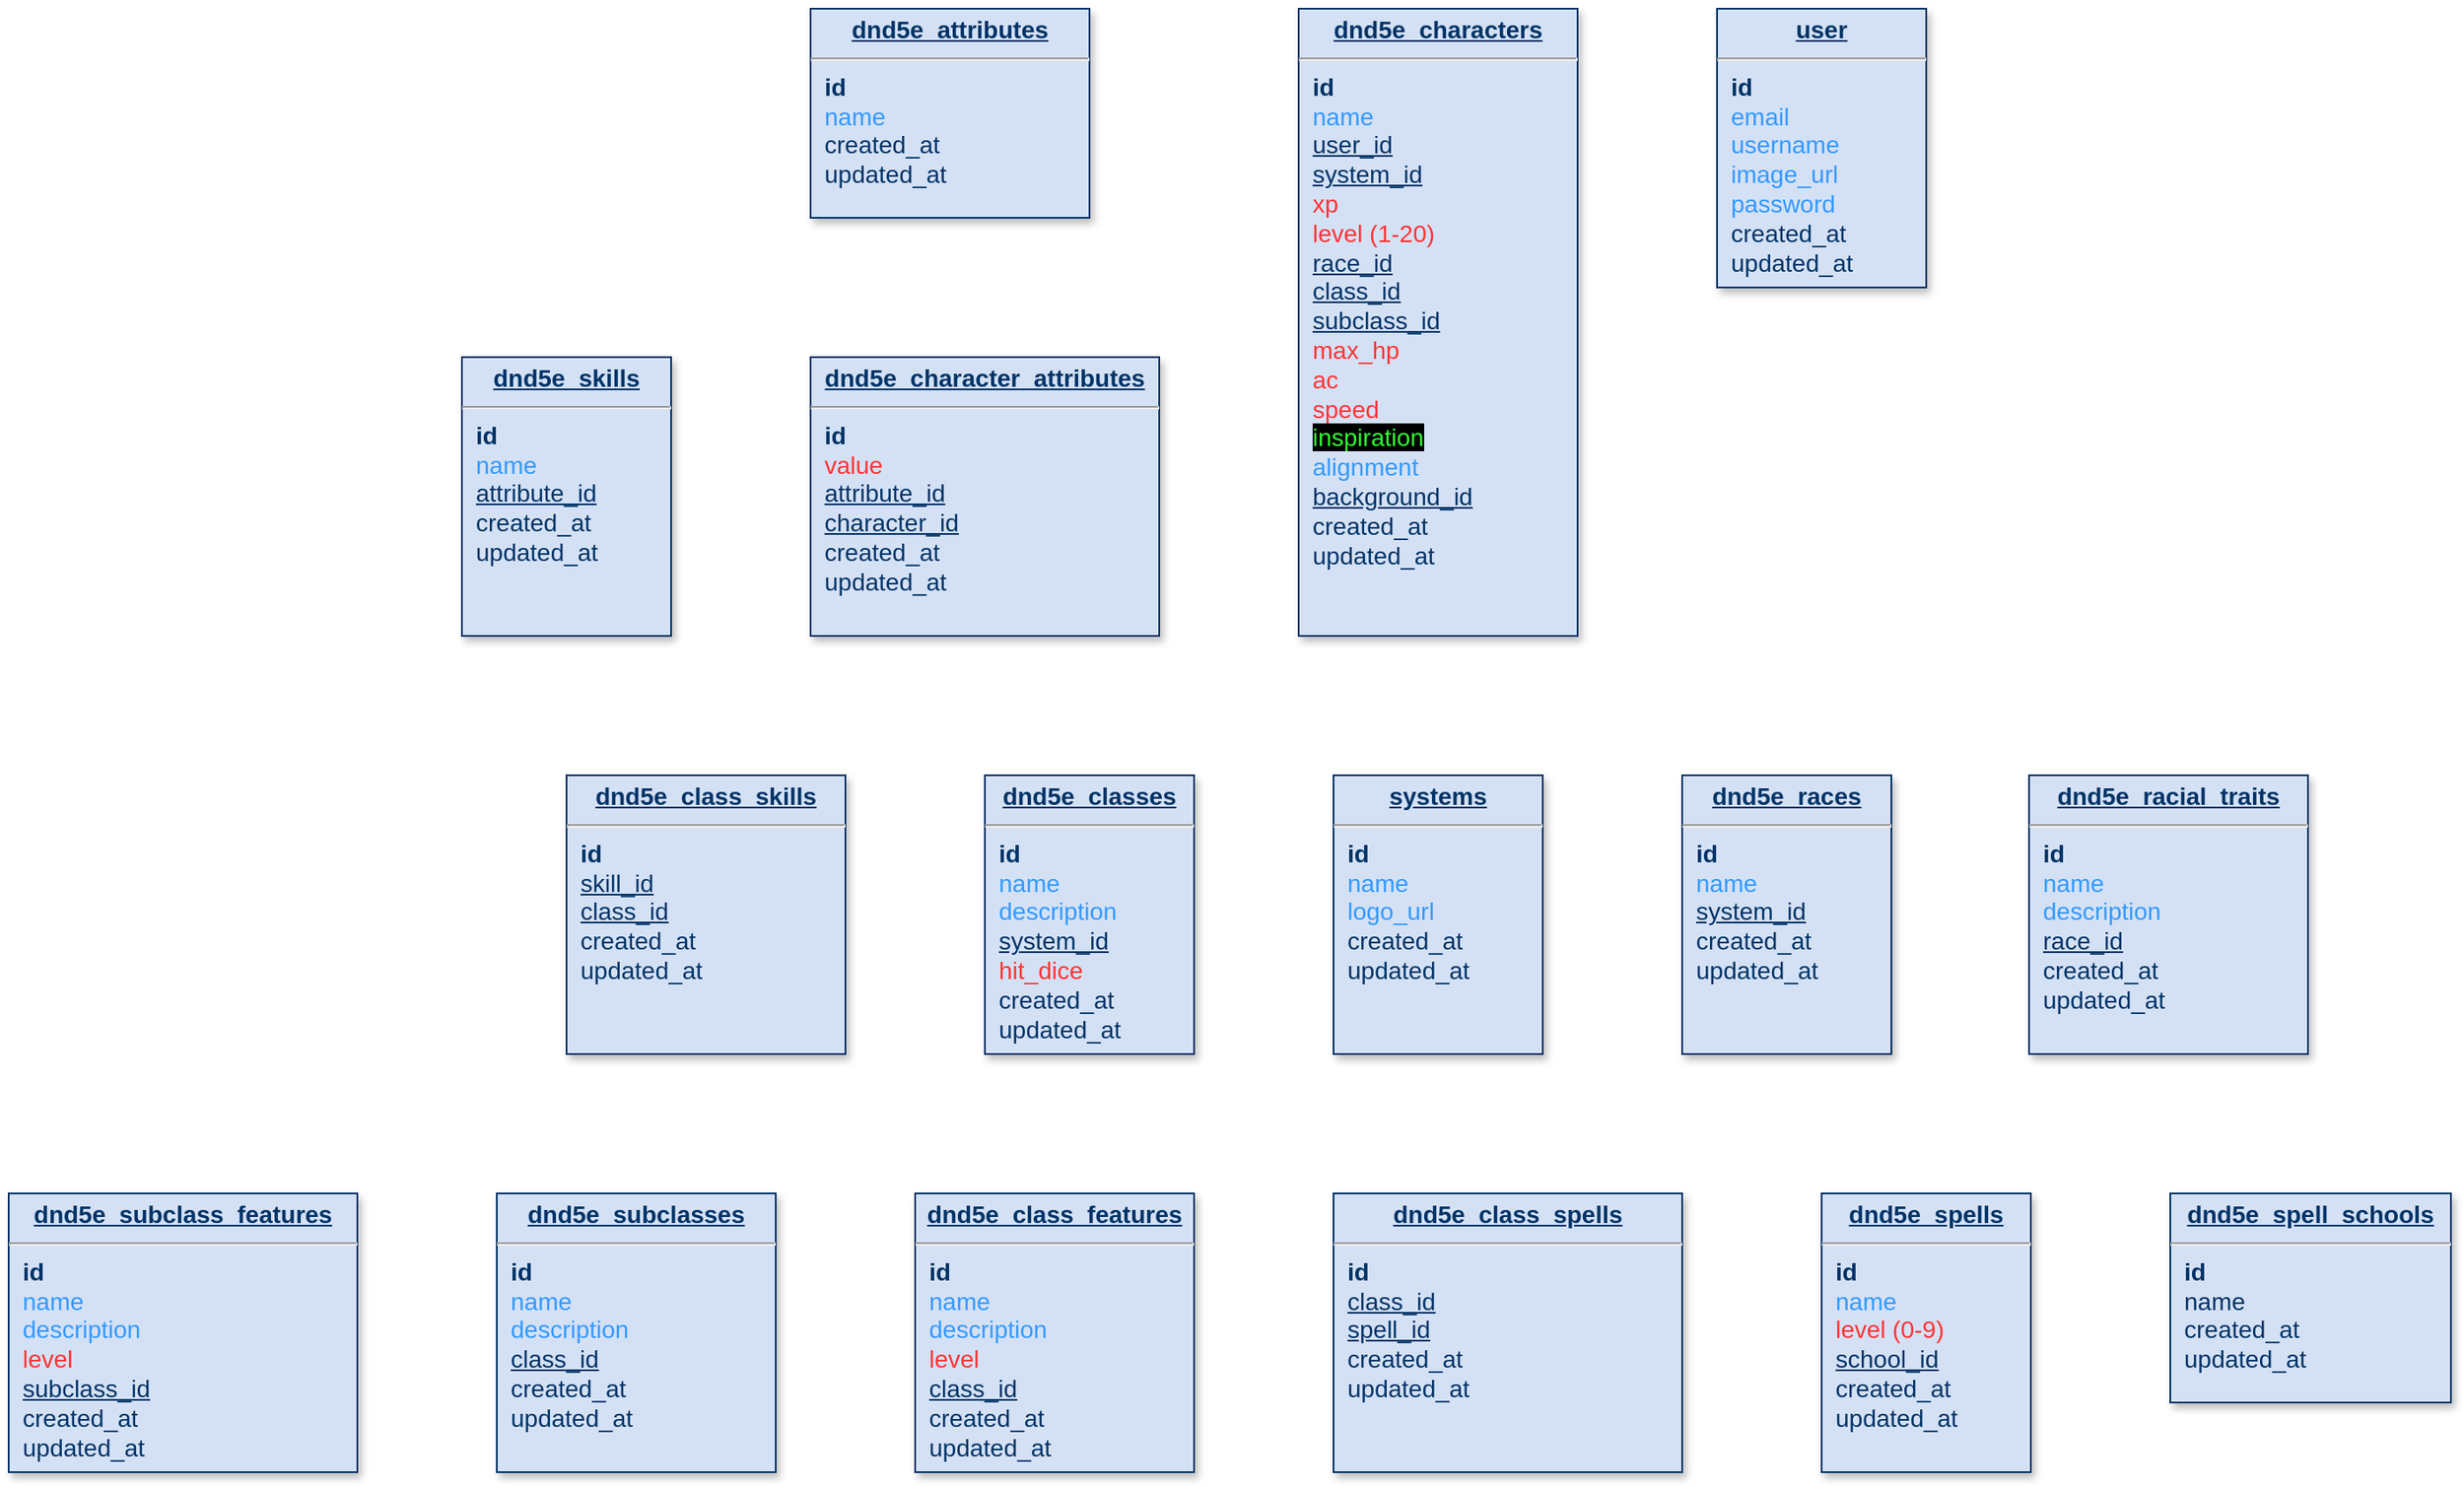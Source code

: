 <mxfile version="21.3.8" type="github">
  <diagram name="Page-1" id="efa7a0a1-bf9b-a30e-e6df-94a7791c09e9">
    <mxGraphModel dx="1899" dy="1054" grid="1" gridSize="5" guides="1" tooltips="1" connect="1" arrows="1" fold="1" page="1" pageScale="1" pageWidth="826" pageHeight="1169" background="none" math="0" shadow="0">
      <root>
        <mxCell id="0" />
        <mxCell id="1" parent="0" />
        <mxCell id="22" value="&lt;p style=&quot;margin: 4px 0px 0px; text-align: center; text-decoration: underline; font-size: 14px;&quot;&gt;&lt;strong style=&quot;&quot;&gt;&lt;font style=&quot;font-size: 14px;&quot;&gt;user&lt;/font&gt;&lt;/strong&gt;&lt;/p&gt;&lt;hr style=&quot;font-size: 14px;&quot;&gt;&lt;p style=&quot;margin: 0px 0px 0px 8px; font-size: 14px;&quot;&gt;&lt;b&gt;&lt;font style=&quot;font-size: 14px;&quot;&gt;id&lt;/font&gt;&lt;/b&gt;&lt;/p&gt;&lt;p style=&quot;margin: 0px 0px 0px 8px; font-size: 14px;&quot;&gt;&lt;font color=&quot;#3399ff&quot; style=&quot;font-size: 14px;&quot;&gt;email&lt;/font&gt;&lt;/p&gt;&lt;p style=&quot;margin: 0px 0px 0px 8px; font-size: 14px;&quot;&gt;&lt;font color=&quot;#3399ff&quot; style=&quot;font-size: 14px;&quot;&gt;username&lt;/font&gt;&lt;/p&gt;&lt;p style=&quot;margin: 0px 0px 0px 8px; font-size: 14px;&quot;&gt;&lt;font color=&quot;#3399ff&quot; style=&quot;font-size: 14px;&quot;&gt;image_url&lt;/font&gt;&lt;/p&gt;&lt;p style=&quot;margin: 0px 0px 0px 8px; font-size: 14px;&quot;&gt;&lt;font color=&quot;#3399ff&quot; style=&quot;font-size: 14px;&quot;&gt;password&lt;/font&gt;&lt;/p&gt;&lt;p style=&quot;margin: 0px 0px 0px 8px; font-size: 14px;&quot;&gt;&lt;font style=&quot;font-size: 14px;&quot;&gt;created_at&lt;/font&gt;&lt;/p&gt;&lt;p style=&quot;margin: 0px 0px 0px 8px; font-size: 14px;&quot;&gt;&lt;font style=&quot;font-size: 14px;&quot;&gt;updated_at&lt;/font&gt;&lt;br&gt;&lt;/p&gt;" style="verticalAlign=top;align=left;overflow=fill;fontSize=12;fontFamily=Helvetica;html=1;strokeColor=#003366;shadow=1;fillColor=#D4E1F5;fontColor=#003366" parent="1" vertex="1">
          <mxGeometry x="1020" y="40" width="120" height="160" as="geometry" />
        </mxCell>
        <mxCell id="K69NbA-3mkRU7eXwuRx7-114" value="&lt;p style=&quot;margin: 4px 0px 0px; text-align: center; text-decoration: underline; font-size: 14px;&quot;&gt;&lt;b style=&quot;&quot;&gt;&lt;font style=&quot;font-size: 14px;&quot;&gt;dnd5e_characters&lt;/font&gt;&lt;/b&gt;&lt;/p&gt;&lt;hr style=&quot;font-size: 14px;&quot;&gt;&lt;p style=&quot;margin: 0px 0px 0px 8px; font-size: 14px;&quot;&gt;&lt;b&gt;&lt;font style=&quot;font-size: 14px;&quot;&gt;id&lt;/font&gt;&lt;/b&gt;&lt;/p&gt;&lt;p style=&quot;margin: 0px 0px 0px 8px; font-size: 14px;&quot;&gt;&lt;font color=&quot;#3399ff&quot; style=&quot;font-size: 14px;&quot;&gt;name&lt;/font&gt;&lt;/p&gt;&lt;p style=&quot;margin: 0px 0px 0px 8px; font-size: 14px;&quot;&gt;&lt;u&gt;user_id&lt;/u&gt;&lt;/p&gt;&lt;p style=&quot;margin: 0px 0px 0px 8px; font-size: 14px;&quot;&gt;&lt;/p&gt;&lt;p style=&quot;margin: 0px 0px 0px 8px; font-size: 14px;&quot;&gt;&lt;u&gt;system_id&lt;/u&gt;&lt;/p&gt;&lt;p style=&quot;margin: 0px 0px 0px 8px; font-size: 14px;&quot;&gt;&lt;font color=&quot;#ff3333&quot;&gt;xp&lt;/font&gt;&lt;/p&gt;&lt;p style=&quot;margin: 0px 0px 0px 8px; font-size: 14px;&quot;&gt;&lt;font color=&quot;#ff3333&quot; style=&quot;font-size: 14px;&quot;&gt;level (1-20)&lt;/font&gt;&lt;/p&gt;&lt;p style=&quot;margin: 0px 0px 0px 8px; font-size: 14px;&quot;&gt;&lt;u&gt;race_id&lt;/u&gt;&lt;/p&gt;&lt;p style=&quot;margin: 0px 0px 0px 8px; font-size: 14px;&quot;&gt;&lt;u&gt;class_id&lt;/u&gt;&lt;/p&gt;&lt;p style=&quot;margin: 0px 0px 0px 8px; font-size: 14px;&quot;&gt;&lt;u&gt;subclass_id&lt;/u&gt;&lt;/p&gt;&lt;p style=&quot;margin: 0px 0px 0px 8px; font-size: 14px;&quot;&gt;&lt;font color=&quot;#ff3333&quot;&gt;max_hp&lt;/font&gt;&lt;/p&gt;&lt;p style=&quot;margin: 0px 0px 0px 8px; font-size: 14px;&quot;&gt;&lt;font color=&quot;#ff3333&quot;&gt;ac&lt;/font&gt;&lt;/p&gt;&lt;p style=&quot;margin: 0px 0px 0px 8px; font-size: 14px;&quot;&gt;&lt;font color=&quot;#ff3333&quot;&gt;speed&lt;/font&gt;&lt;/p&gt;&lt;p style=&quot;margin: 0px 0px 0px 8px; font-size: 14px;&quot;&gt;&lt;font style=&quot;background-color: rgb(0, 0, 0);&quot; color=&quot;#33ff33&quot;&gt;inspiration&lt;/font&gt;&lt;/p&gt;&lt;p style=&quot;margin: 0px 0px 0px 8px; font-size: 14px;&quot;&gt;&lt;font color=&quot;#3399ff&quot;&gt;alignment&lt;/font&gt;&lt;/p&gt;&lt;p style=&quot;margin: 0px 0px 0px 8px; font-size: 14px;&quot;&gt;&lt;u&gt;background_id&lt;/u&gt;&lt;/p&gt;&lt;p style=&quot;margin: 0px 0px 0px 8px; font-size: 14px;&quot;&gt;&lt;font style=&quot;font-size: 14px;&quot;&gt;created_at&lt;/font&gt;&lt;/p&gt;&lt;p style=&quot;margin: 0px 0px 0px 8px; font-size: 14px;&quot;&gt;&lt;font style=&quot;font-size: 14px;&quot;&gt;updated_at&lt;/font&gt;&lt;br&gt;&lt;/p&gt;" style="verticalAlign=top;align=left;overflow=fill;fontSize=12;fontFamily=Helvetica;html=1;strokeColor=#003366;shadow=1;fillColor=#D4E1F5;fontColor=#003366" parent="1" vertex="1">
          <mxGeometry x="780" y="40" width="160" height="360" as="geometry" />
        </mxCell>
        <mxCell id="K69NbA-3mkRU7eXwuRx7-145" value="&lt;p style=&quot;margin: 4px 0px 0px; text-align: center; text-decoration: underline; font-size: 14px;&quot;&gt;&lt;strong style=&quot;&quot;&gt;&lt;font style=&quot;font-size: 14px;&quot;&gt;systems&lt;/font&gt;&lt;/strong&gt;&lt;/p&gt;&lt;hr style=&quot;font-size: 14px;&quot;&gt;&lt;p style=&quot;margin: 0px 0px 0px 8px; font-size: 14px;&quot;&gt;&lt;b&gt;&lt;font style=&quot;font-size: 14px;&quot;&gt;id&lt;/font&gt;&lt;/b&gt;&lt;/p&gt;&lt;p style=&quot;margin: 0px 0px 0px 8px; font-size: 14px;&quot;&gt;&lt;font color=&quot;#3399ff&quot;&gt;name&lt;/font&gt;&lt;/p&gt;&lt;p style=&quot;margin: 0px 0px 0px 8px; font-size: 14px;&quot;&gt;&lt;font color=&quot;#3399ff&quot;&gt;logo_url&lt;/font&gt;&lt;/p&gt;&lt;p style=&quot;margin: 0px 0px 0px 8px; font-size: 14px;&quot;&gt;&lt;font style=&quot;font-size: 14px;&quot;&gt;created_at&lt;/font&gt;&lt;/p&gt;&lt;p style=&quot;margin: 0px 0px 0px 8px; font-size: 14px;&quot;&gt;&lt;font style=&quot;font-size: 14px;&quot;&gt;updated_at&lt;/font&gt;&lt;br&gt;&lt;/p&gt;" style="verticalAlign=top;align=left;overflow=fill;fontSize=12;fontFamily=Helvetica;html=1;strokeColor=#003366;shadow=1;fillColor=#D4E1F5;fontColor=#003366" parent="1" vertex="1">
          <mxGeometry x="800" y="480" width="120" height="160" as="geometry" />
        </mxCell>
        <mxCell id="K69NbA-3mkRU7eXwuRx7-147" value="&lt;p style=&quot;margin: 4px 0px 0px; text-align: center; text-decoration: underline; font-size: 14px;&quot;&gt;&lt;strong style=&quot;&quot;&gt;&lt;font style=&quot;font-size: 14px;&quot;&gt;dnd5e_races&lt;/font&gt;&lt;/strong&gt;&lt;/p&gt;&lt;hr style=&quot;font-size: 14px;&quot;&gt;&lt;p style=&quot;margin: 0px 0px 0px 8px; font-size: 14px;&quot;&gt;&lt;b&gt;&lt;font style=&quot;font-size: 14px;&quot;&gt;id&lt;/font&gt;&lt;/b&gt;&lt;/p&gt;&lt;p style=&quot;margin: 0px 0px 0px 8px; font-size: 14px;&quot;&gt;&lt;font color=&quot;#3399ff&quot;&gt;name&lt;/font&gt;&lt;/p&gt;&lt;p style=&quot;margin: 0px 0px 0px 8px; font-size: 14px;&quot;&gt;&lt;u&gt;system_id&lt;/u&gt;&lt;/p&gt;&lt;p style=&quot;margin: 0px 0px 0px 8px; font-size: 14px;&quot;&gt;&lt;font style=&quot;font-size: 14px;&quot;&gt;created_at&lt;/font&gt;&lt;/p&gt;&lt;p style=&quot;margin: 0px 0px 0px 8px; font-size: 14px;&quot;&gt;&lt;font style=&quot;font-size: 14px;&quot;&gt;updated_at&lt;/font&gt;&lt;br&gt;&lt;/p&gt;" style="verticalAlign=top;align=left;overflow=fill;fontSize=12;fontFamily=Helvetica;html=1;strokeColor=#003366;shadow=1;fillColor=#D4E1F5;fontColor=#003366" parent="1" vertex="1">
          <mxGeometry x="1000" y="480" width="120" height="160" as="geometry" />
        </mxCell>
        <mxCell id="K69NbA-3mkRU7eXwuRx7-166" value="&lt;p style=&quot;margin: 4px 0px 0px; text-align: center; text-decoration: underline; font-size: 14px;&quot;&gt;&lt;strong style=&quot;&quot;&gt;&lt;font style=&quot;font-size: 14px;&quot;&gt;dnd5e_racial_traits&lt;/font&gt;&lt;/strong&gt;&lt;/p&gt;&lt;hr style=&quot;font-size: 14px;&quot;&gt;&lt;p style=&quot;margin: 0px 0px 0px 8px; font-size: 14px;&quot;&gt;&lt;b&gt;&lt;font style=&quot;font-size: 14px;&quot;&gt;id&lt;/font&gt;&lt;/b&gt;&lt;/p&gt;&lt;p style=&quot;margin: 0px 0px 0px 8px; font-size: 14px;&quot;&gt;&lt;font color=&quot;#3399ff&quot;&gt;name&lt;/font&gt;&lt;/p&gt;&lt;p style=&quot;margin: 0px 0px 0px 8px; font-size: 14px;&quot;&gt;&lt;font color=&quot;#3399ff&quot;&gt;description&lt;/font&gt;&lt;/p&gt;&lt;p style=&quot;margin: 0px 0px 0px 8px; font-size: 14px;&quot;&gt;&lt;u&gt;race_id&lt;/u&gt;&lt;/p&gt;&lt;p style=&quot;margin: 0px 0px 0px 8px; font-size: 14px;&quot;&gt;&lt;font style=&quot;font-size: 14px;&quot;&gt;created_at&lt;/font&gt;&lt;/p&gt;&lt;p style=&quot;margin: 0px 0px 0px 8px; font-size: 14px;&quot;&gt;&lt;font style=&quot;font-size: 14px;&quot;&gt;updated_at&lt;/font&gt;&lt;br&gt;&lt;/p&gt;" style="verticalAlign=top;align=left;overflow=fill;fontSize=12;fontFamily=Helvetica;html=1;strokeColor=#003366;shadow=1;fillColor=#D4E1F5;fontColor=#003366" parent="1" vertex="1">
          <mxGeometry x="1199" y="480" width="160" height="160" as="geometry" />
        </mxCell>
        <mxCell id="K69NbA-3mkRU7eXwuRx7-168" value="&lt;p style=&quot;margin: 4px 0px 0px; text-align: center; text-decoration: underline; font-size: 14px;&quot;&gt;&lt;strong style=&quot;&quot;&gt;&lt;font style=&quot;font-size: 14px;&quot;&gt;dnd5e_classes&lt;/font&gt;&lt;/strong&gt;&lt;/p&gt;&lt;hr style=&quot;font-size: 14px;&quot;&gt;&lt;p style=&quot;margin: 0px 0px 0px 8px; font-size: 14px;&quot;&gt;&lt;b&gt;&lt;font style=&quot;font-size: 14px;&quot;&gt;id&lt;/font&gt;&lt;/b&gt;&lt;/p&gt;&lt;p style=&quot;margin: 0px 0px 0px 8px; font-size: 14px;&quot;&gt;&lt;font color=&quot;#3399ff&quot;&gt;name&lt;/font&gt;&lt;/p&gt;&lt;p style=&quot;margin: 0px 0px 0px 8px; font-size: 14px;&quot;&gt;&lt;font color=&quot;#3399ff&quot;&gt;description&lt;/font&gt;&lt;/p&gt;&lt;p style=&quot;margin: 0px 0px 0px 8px; font-size: 14px;&quot;&gt;&lt;u&gt;system_id&lt;/u&gt;&lt;/p&gt;&lt;p style=&quot;margin: 0px 0px 0px 8px; font-size: 14px;&quot;&gt;&lt;font color=&quot;#ff3333&quot;&gt;hit_dice&lt;/font&gt;&lt;/p&gt;&lt;p style=&quot;margin: 0px 0px 0px 8px; font-size: 14px;&quot;&gt;&lt;font style=&quot;font-size: 14px;&quot;&gt;created_at&lt;/font&gt;&lt;/p&gt;&lt;p style=&quot;margin: 0px 0px 0px 8px; font-size: 14px;&quot;&gt;&lt;font style=&quot;font-size: 14px;&quot;&gt;updated_at&lt;/font&gt;&lt;br&gt;&lt;/p&gt;" style="verticalAlign=top;align=left;overflow=fill;fontSize=12;fontFamily=Helvetica;html=1;strokeColor=#003366;shadow=1;fillColor=#D4E1F5;fontColor=#003366" parent="1" vertex="1">
          <mxGeometry x="600" y="480" width="120" height="160" as="geometry" />
        </mxCell>
        <mxCell id="K69NbA-3mkRU7eXwuRx7-170" value="&lt;p style=&quot;margin: 4px 0px 0px; text-align: center; text-decoration: underline; font-size: 14px;&quot;&gt;&lt;strong style=&quot;&quot;&gt;&lt;font style=&quot;font-size: 14px;&quot;&gt;dnd5e_subclasses&lt;/font&gt;&lt;/strong&gt;&lt;/p&gt;&lt;hr style=&quot;font-size: 14px;&quot;&gt;&lt;p style=&quot;margin: 0px 0px 0px 8px; font-size: 14px;&quot;&gt;&lt;b&gt;&lt;font style=&quot;font-size: 14px;&quot;&gt;id&lt;/font&gt;&lt;/b&gt;&lt;/p&gt;&lt;p style=&quot;margin: 0px 0px 0px 8px; font-size: 14px;&quot;&gt;&lt;font color=&quot;#3399ff&quot;&gt;name&lt;/font&gt;&lt;/p&gt;&lt;p style=&quot;margin: 0px 0px 0px 8px; font-size: 14px;&quot;&gt;&lt;font color=&quot;#3399ff&quot;&gt;description&lt;/font&gt;&lt;/p&gt;&lt;p style=&quot;margin: 0px 0px 0px 8px; font-size: 14px;&quot;&gt;&lt;u&gt;class_id&lt;/u&gt;&lt;/p&gt;&lt;p style=&quot;margin: 0px 0px 0px 8px; font-size: 14px;&quot;&gt;&lt;font style=&quot;font-size: 14px;&quot;&gt;created_at&lt;/font&gt;&lt;/p&gt;&lt;p style=&quot;margin: 0px 0px 0px 8px; font-size: 14px;&quot;&gt;&lt;font style=&quot;font-size: 14px;&quot;&gt;updated_at&lt;/font&gt;&lt;br&gt;&lt;/p&gt;" style="verticalAlign=top;align=left;overflow=fill;fontSize=12;fontFamily=Helvetica;html=1;strokeColor=#003366;shadow=1;fillColor=#D4E1F5;fontColor=#003366" parent="1" vertex="1">
          <mxGeometry x="320" y="720" width="160" height="160" as="geometry" />
        </mxCell>
        <mxCell id="K69NbA-3mkRU7eXwuRx7-182" value="&lt;p style=&quot;margin: 4px 0px 0px; text-align: center; text-decoration: underline; font-size: 14px;&quot;&gt;&lt;strong style=&quot;&quot;&gt;&lt;font style=&quot;font-size: 14px;&quot;&gt;dnd5e_c&lt;/font&gt;&lt;/strong&gt;&lt;strong style=&quot;&quot;&gt;&lt;font style=&quot;font-size: 14px;&quot;&gt;lass_features&lt;/font&gt;&lt;/strong&gt;&lt;/p&gt;&lt;hr style=&quot;font-size: 14px;&quot;&gt;&lt;p style=&quot;margin: 0px 0px 0px 8px; font-size: 14px;&quot;&gt;&lt;b&gt;&lt;font style=&quot;font-size: 14px;&quot;&gt;id&lt;/font&gt;&lt;/b&gt;&lt;/p&gt;&lt;p style=&quot;margin: 0px 0px 0px 8px; font-size: 14px;&quot;&gt;&lt;span style=&quot;background-color: initial;&quot;&gt;&lt;font color=&quot;#3399ff&quot;&gt;name&lt;/font&gt;&lt;/span&gt;&lt;/p&gt;&lt;p style=&quot;margin: 0px 0px 0px 8px; font-size: 14px;&quot;&gt;&lt;span style=&quot;background-color: initial;&quot;&gt;&lt;font color=&quot;#3399ff&quot;&gt;description&lt;/font&gt;&lt;/span&gt;&lt;br&gt;&lt;/p&gt;&lt;p style=&quot;margin: 0px 0px 0px 8px; font-size: 14px;&quot;&gt;&lt;font color=&quot;#ff3333&quot;&gt;level&lt;/font&gt;&lt;/p&gt;&lt;p style=&quot;margin: 0px 0px 0px 8px; font-size: 14px;&quot;&gt;&lt;u&gt;class_id&lt;/u&gt;&lt;/p&gt;&lt;p style=&quot;margin: 0px 0px 0px 8px; font-size: 14px;&quot;&gt;&lt;font style=&quot;font-size: 14px;&quot;&gt;created_at&lt;/font&gt;&lt;/p&gt;&lt;p style=&quot;margin: 0px 0px 0px 8px; font-size: 14px;&quot;&gt;&lt;font style=&quot;font-size: 14px;&quot;&gt;updated_at&lt;/font&gt;&lt;br&gt;&lt;/p&gt;" style="verticalAlign=top;align=left;overflow=fill;fontSize=12;fontFamily=Helvetica;html=1;strokeColor=#003366;shadow=1;fillColor=#D4E1F5;fontColor=#003366" parent="1" vertex="1">
          <mxGeometry x="560" y="720" width="160" height="160" as="geometry" />
        </mxCell>
        <mxCell id="K69NbA-3mkRU7eXwuRx7-185" value="&lt;p style=&quot;margin: 4px 0px 0px; text-align: center; text-decoration: underline; font-size: 14px;&quot;&gt;&lt;strong style=&quot;&quot;&gt;&lt;font style=&quot;font-size: 14px;&quot;&gt;dnd5e_subclass_features&lt;/font&gt;&lt;/strong&gt;&lt;/p&gt;&lt;hr style=&quot;font-size: 14px;&quot;&gt;&lt;p style=&quot;margin: 0px 0px 0px 8px; font-size: 14px;&quot;&gt;&lt;b&gt;&lt;font style=&quot;font-size: 14px;&quot;&gt;id&lt;/font&gt;&lt;/b&gt;&lt;/p&gt;&lt;p style=&quot;margin: 0px 0px 0px 8px; font-size: 14px;&quot;&gt;&lt;span style=&quot;background-color: initial;&quot;&gt;&lt;font color=&quot;#3399ff&quot;&gt;name&lt;/font&gt;&lt;/span&gt;&lt;/p&gt;&lt;p style=&quot;margin: 0px 0px 0px 8px; font-size: 14px;&quot;&gt;&lt;span style=&quot;background-color: initial;&quot;&gt;&lt;font color=&quot;#3399ff&quot;&gt;description&lt;/font&gt;&lt;/span&gt;&lt;br&gt;&lt;/p&gt;&lt;p style=&quot;margin: 0px 0px 0px 8px; font-size: 14px;&quot;&gt;&lt;font color=&quot;#ff3333&quot;&gt;level&lt;/font&gt;&lt;/p&gt;&lt;p style=&quot;margin: 0px 0px 0px 8px; font-size: 14px;&quot;&gt;&lt;u&gt;subclass_id&lt;/u&gt;&lt;/p&gt;&lt;p style=&quot;margin: 0px 0px 0px 8px; font-size: 14px;&quot;&gt;&lt;font style=&quot;font-size: 14px;&quot;&gt;created_at&lt;/font&gt;&lt;/p&gt;&lt;p style=&quot;margin: 0px 0px 0px 8px; font-size: 14px;&quot;&gt;&lt;font style=&quot;font-size: 14px;&quot;&gt;updated_at&lt;/font&gt;&lt;br&gt;&lt;/p&gt;" style="verticalAlign=top;align=left;overflow=fill;fontSize=12;fontFamily=Helvetica;html=1;strokeColor=#003366;shadow=1;fillColor=#D4E1F5;fontColor=#003366" parent="1" vertex="1">
          <mxGeometry x="40" y="720" width="200" height="160" as="geometry" />
        </mxCell>
        <mxCell id="0DoMyBSLCRTshikXNoeW-23" value="&lt;p style=&quot;margin: 4px 0px 0px; text-align: center; text-decoration: underline; font-size: 14px;&quot;&gt;&lt;strong style=&quot;&quot;&gt;&lt;font style=&quot;font-size: 14px;&quot;&gt;dnd5e_skills&lt;/font&gt;&lt;/strong&gt;&lt;/p&gt;&lt;hr style=&quot;font-size: 14px;&quot;&gt;&lt;p style=&quot;margin: 0px 0px 0px 8px; font-size: 14px;&quot;&gt;&lt;b&gt;&lt;font style=&quot;font-size: 14px;&quot;&gt;id&lt;/font&gt;&lt;/b&gt;&lt;/p&gt;&lt;p style=&quot;margin: 0px 0px 0px 8px; font-size: 14px;&quot;&gt;&lt;font color=&quot;#3399ff&quot;&gt;name&lt;/font&gt;&lt;/p&gt;&lt;p style=&quot;margin: 0px 0px 0px 8px; font-size: 14px;&quot;&gt;&lt;u&gt;attribute_id&lt;/u&gt;&lt;br&gt;&lt;/p&gt;&lt;p style=&quot;margin: 0px 0px 0px 8px; font-size: 14px;&quot;&gt;&lt;span style=&quot;background-color: initial;&quot;&gt;created_at&lt;/span&gt;&lt;br&gt;&lt;/p&gt;&lt;p style=&quot;margin: 0px 0px 0px 8px; font-size: 14px;&quot;&gt;&lt;font style=&quot;font-size: 14px;&quot;&gt;updated_at&lt;/font&gt;&lt;br&gt;&lt;/p&gt;" style="verticalAlign=top;align=left;overflow=fill;fontSize=12;fontFamily=Helvetica;html=1;strokeColor=#003366;shadow=1;fillColor=#D4E1F5;fontColor=#003366" vertex="1" parent="1">
          <mxGeometry x="300" y="240" width="120" height="160" as="geometry" />
        </mxCell>
        <mxCell id="0DoMyBSLCRTshikXNoeW-24" style="edgeStyle=orthogonalEdgeStyle;rounded=0;orthogonalLoop=1;jettySize=auto;html=1;exitX=0.5;exitY=1;exitDx=0;exitDy=0;" edge="1" parent="1" source="0DoMyBSLCRTshikXNoeW-23" target="0DoMyBSLCRTshikXNoeW-23">
          <mxGeometry relative="1" as="geometry" />
        </mxCell>
        <mxCell id="0DoMyBSLCRTshikXNoeW-27" value="&lt;p style=&quot;margin: 4px 0px 0px; text-align: center; text-decoration: underline; font-size: 14px;&quot;&gt;&lt;strong style=&quot;&quot;&gt;&lt;font style=&quot;font-size: 14px;&quot;&gt;dnd5e_attributes&lt;/font&gt;&lt;/strong&gt;&lt;/p&gt;&lt;hr style=&quot;font-size: 14px;&quot;&gt;&lt;p style=&quot;margin: 0px 0px 0px 8px; font-size: 14px;&quot;&gt;&lt;b&gt;&lt;font style=&quot;font-size: 14px;&quot;&gt;id&lt;/font&gt;&lt;/b&gt;&lt;/p&gt;&lt;p style=&quot;margin: 0px 0px 0px 8px; font-size: 14px;&quot;&gt;&lt;font color=&quot;#3399ff&quot;&gt;name&lt;/font&gt;&lt;/p&gt;&lt;p style=&quot;margin: 0px 0px 0px 8px; font-size: 14px;&quot;&gt;&lt;span style=&quot;background-color: initial;&quot;&gt;created_at&lt;/span&gt;&lt;br&gt;&lt;/p&gt;&lt;p style=&quot;margin: 0px 0px 0px 8px; font-size: 14px;&quot;&gt;&lt;font style=&quot;font-size: 14px;&quot;&gt;updated_at&lt;/font&gt;&lt;br&gt;&lt;/p&gt;" style="verticalAlign=top;align=left;overflow=fill;fontSize=12;fontFamily=Helvetica;html=1;strokeColor=#003366;shadow=1;fillColor=#D4E1F5;fontColor=#003366" vertex="1" parent="1">
          <mxGeometry x="500" y="40" width="160" height="120" as="geometry" />
        </mxCell>
        <mxCell id="0DoMyBSLCRTshikXNoeW-28" value="&lt;p style=&quot;margin: 4px 0px 0px; text-align: center; text-decoration: underline; font-size: 14px;&quot;&gt;&lt;strong style=&quot;&quot;&gt;&lt;font style=&quot;font-size: 14px;&quot;&gt;dnd5e_character_attributes&lt;/font&gt;&lt;/strong&gt;&lt;/p&gt;&lt;hr style=&quot;font-size: 14px;&quot;&gt;&lt;p style=&quot;margin: 0px 0px 0px 8px; font-size: 14px;&quot;&gt;&lt;b&gt;&lt;font style=&quot;font-size: 14px;&quot;&gt;id&lt;/font&gt;&lt;/b&gt;&lt;/p&gt;&lt;p style=&quot;margin: 0px 0px 0px 8px; font-size: 14px;&quot;&gt;&lt;font color=&quot;#ff3333&quot;&gt;value&lt;/font&gt;&lt;/p&gt;&lt;p style=&quot;margin: 0px 0px 0px 8px; font-size: 14px;&quot;&gt;&lt;span style=&quot;background-color: initial;&quot;&gt;&lt;u&gt;attribute_id&lt;/u&gt;&lt;/span&gt;&lt;/p&gt;&lt;p style=&quot;margin: 0px 0px 0px 8px; font-size: 14px;&quot;&gt;&lt;span style=&quot;background-color: initial;&quot;&gt;&lt;u&gt;character_id&lt;/u&gt;&lt;/span&gt;&lt;/p&gt;&lt;p style=&quot;margin: 0px 0px 0px 8px; font-size: 14px;&quot;&gt;&lt;span style=&quot;background-color: initial;&quot;&gt;created_at&lt;/span&gt;&lt;br&gt;&lt;/p&gt;&lt;p style=&quot;margin: 0px 0px 0px 8px; font-size: 14px;&quot;&gt;&lt;font style=&quot;font-size: 14px;&quot;&gt;updated_at&lt;/font&gt;&lt;br&gt;&lt;/p&gt;" style="verticalAlign=top;align=left;overflow=fill;fontSize=12;fontFamily=Helvetica;html=1;strokeColor=#003366;shadow=1;fillColor=#D4E1F5;fontColor=#003366" vertex="1" parent="1">
          <mxGeometry x="500" y="240" width="200" height="160" as="geometry" />
        </mxCell>
        <mxCell id="0DoMyBSLCRTshikXNoeW-29" value="&lt;p style=&quot;margin: 4px 0px 0px; text-align: center; text-decoration: underline; font-size: 14px;&quot;&gt;&lt;strong style=&quot;&quot;&gt;&lt;font style=&quot;font-size: 14px;&quot;&gt;dnd5e_class_skills&lt;/font&gt;&lt;/strong&gt;&lt;/p&gt;&lt;hr style=&quot;font-size: 14px;&quot;&gt;&lt;p style=&quot;margin: 0px 0px 0px 8px; font-size: 14px;&quot;&gt;&lt;b&gt;&lt;font style=&quot;font-size: 14px;&quot;&gt;id&lt;/font&gt;&lt;/b&gt;&lt;/p&gt;&lt;p style=&quot;margin: 0px 0px 0px 8px; font-size: 14px;&quot;&gt;&lt;u style=&quot;background-color: initial;&quot;&gt;skill_id&lt;/u&gt;&lt;br&gt;&lt;/p&gt;&lt;p style=&quot;margin: 0px 0px 0px 8px; font-size: 14px;&quot;&gt;&lt;span style=&quot;background-color: initial;&quot;&gt;&lt;u&gt;class_id&lt;/u&gt;&lt;/span&gt;&lt;/p&gt;&lt;p style=&quot;margin: 0px 0px 0px 8px; font-size: 14px;&quot;&gt;&lt;span style=&quot;background-color: initial;&quot;&gt;created_at&lt;/span&gt;&lt;br&gt;&lt;/p&gt;&lt;p style=&quot;margin: 0px 0px 0px 8px; font-size: 14px;&quot;&gt;&lt;font style=&quot;font-size: 14px;&quot;&gt;updated_at&lt;/font&gt;&lt;br&gt;&lt;/p&gt;" style="verticalAlign=top;align=left;overflow=fill;fontSize=12;fontFamily=Helvetica;html=1;strokeColor=#003366;shadow=1;fillColor=#D4E1F5;fontColor=#003366" vertex="1" parent="1">
          <mxGeometry x="360" y="480" width="160" height="160" as="geometry" />
        </mxCell>
        <mxCell id="0DoMyBSLCRTshikXNoeW-30" value="&lt;p style=&quot;margin: 4px 0px 0px; text-align: center; text-decoration: underline; font-size: 14px;&quot;&gt;&lt;strong style=&quot;&quot;&gt;&lt;font style=&quot;font-size: 14px;&quot;&gt;dnd5e_spells&lt;/font&gt;&lt;/strong&gt;&lt;/p&gt;&lt;hr style=&quot;font-size: 14px;&quot;&gt;&lt;p style=&quot;margin: 0px 0px 0px 8px; font-size: 14px;&quot;&gt;&lt;b&gt;&lt;font style=&quot;font-size: 14px;&quot;&gt;id&lt;/font&gt;&lt;/b&gt;&lt;/p&gt;&lt;p style=&quot;margin: 0px 0px 0px 8px; font-size: 14px;&quot;&gt;&lt;font color=&quot;#3399ff&quot;&gt;name&lt;/font&gt;&lt;/p&gt;&lt;p style=&quot;margin: 0px 0px 0px 8px; font-size: 14px;&quot;&gt;&lt;font color=&quot;#ff3333&quot;&gt;level (0-9)&lt;/font&gt;&lt;/p&gt;&lt;p style=&quot;margin: 0px 0px 0px 8px; font-size: 14px;&quot;&gt;&lt;u&gt;school_id&lt;/u&gt;&lt;/p&gt;&lt;p style=&quot;margin: 0px 0px 0px 8px; font-size: 14px;&quot;&gt;&lt;span style=&quot;background-color: initial;&quot;&gt;created_at&lt;/span&gt;&lt;br&gt;&lt;/p&gt;&lt;p style=&quot;margin: 0px 0px 0px 8px; font-size: 14px;&quot;&gt;&lt;font style=&quot;font-size: 14px;&quot;&gt;updated_at&lt;/font&gt;&lt;br&gt;&lt;/p&gt;" style="verticalAlign=top;align=left;overflow=fill;fontSize=12;fontFamily=Helvetica;html=1;strokeColor=#003366;shadow=1;fillColor=#D4E1F5;fontColor=#003366" vertex="1" parent="1">
          <mxGeometry x="1080" y="720" width="120" height="160" as="geometry" />
        </mxCell>
        <mxCell id="0DoMyBSLCRTshikXNoeW-31" value="&lt;p style=&quot;margin: 4px 0px 0px; text-align: center; text-decoration: underline; font-size: 14px;&quot;&gt;&lt;strong style=&quot;&quot;&gt;&lt;font style=&quot;font-size: 14px;&quot;&gt;dnd5e_spell_schools&lt;/font&gt;&lt;/strong&gt;&lt;/p&gt;&lt;hr style=&quot;font-size: 14px;&quot;&gt;&lt;p style=&quot;margin: 0px 0px 0px 8px; font-size: 14px;&quot;&gt;&lt;b&gt;&lt;font style=&quot;font-size: 14px;&quot;&gt;id&lt;/font&gt;&lt;/b&gt;&lt;/p&gt;&lt;p style=&quot;margin: 0px 0px 0px 8px; font-size: 14px;&quot;&gt;name&lt;/p&gt;&lt;p style=&quot;margin: 0px 0px 0px 8px; font-size: 14px;&quot;&gt;&lt;span style=&quot;background-color: initial;&quot;&gt;created_at&lt;/span&gt;&lt;br&gt;&lt;/p&gt;&lt;p style=&quot;margin: 0px 0px 0px 8px; font-size: 14px;&quot;&gt;&lt;font style=&quot;font-size: 14px;&quot;&gt;updated_at&lt;/font&gt;&lt;br&gt;&lt;/p&gt;" style="verticalAlign=top;align=left;overflow=fill;fontSize=12;fontFamily=Helvetica;html=1;strokeColor=#003366;shadow=1;fillColor=#D4E1F5;fontColor=#003366" vertex="1" parent="1">
          <mxGeometry x="1280" y="720" width="161" height="120" as="geometry" />
        </mxCell>
        <mxCell id="0DoMyBSLCRTshikXNoeW-33" value="&lt;p style=&quot;margin: 4px 0px 0px; text-align: center; text-decoration: underline; font-size: 14px;&quot;&gt;&lt;strong style=&quot;&quot;&gt;&lt;font style=&quot;font-size: 14px;&quot;&gt;dnd5e_class_spells&lt;/font&gt;&lt;/strong&gt;&lt;/p&gt;&lt;hr style=&quot;font-size: 14px;&quot;&gt;&lt;p style=&quot;margin: 0px 0px 0px 8px; font-size: 14px;&quot;&gt;&lt;b&gt;&lt;font style=&quot;font-size: 14px;&quot;&gt;id&lt;/font&gt;&lt;/b&gt;&lt;/p&gt;&lt;p style=&quot;margin: 0px 0px 0px 8px; font-size: 14px;&quot;&gt;&lt;u style=&quot;background-color: initial;&quot;&gt;class_id&lt;/u&gt;&lt;br&gt;&lt;/p&gt;&lt;p style=&quot;margin: 0px 0px 0px 8px; font-size: 14px;&quot;&gt;&lt;span style=&quot;background-color: initial;&quot;&gt;&lt;u&gt;spell_id&lt;/u&gt;&lt;/span&gt;&lt;/p&gt;&lt;p style=&quot;margin: 0px 0px 0px 8px; font-size: 14px;&quot;&gt;&lt;span style=&quot;background-color: initial;&quot;&gt;created_at&lt;/span&gt;&lt;br&gt;&lt;/p&gt;&lt;p style=&quot;margin: 0px 0px 0px 8px; font-size: 14px;&quot;&gt;&lt;font style=&quot;font-size: 14px;&quot;&gt;updated_at&lt;/font&gt;&lt;br&gt;&lt;/p&gt;" style="verticalAlign=top;align=left;overflow=fill;fontSize=12;fontFamily=Helvetica;html=1;strokeColor=#003366;shadow=1;fillColor=#D4E1F5;fontColor=#003366" vertex="1" parent="1">
          <mxGeometry x="800" y="720" width="200" height="160" as="geometry" />
        </mxCell>
      </root>
    </mxGraphModel>
  </diagram>
</mxfile>
